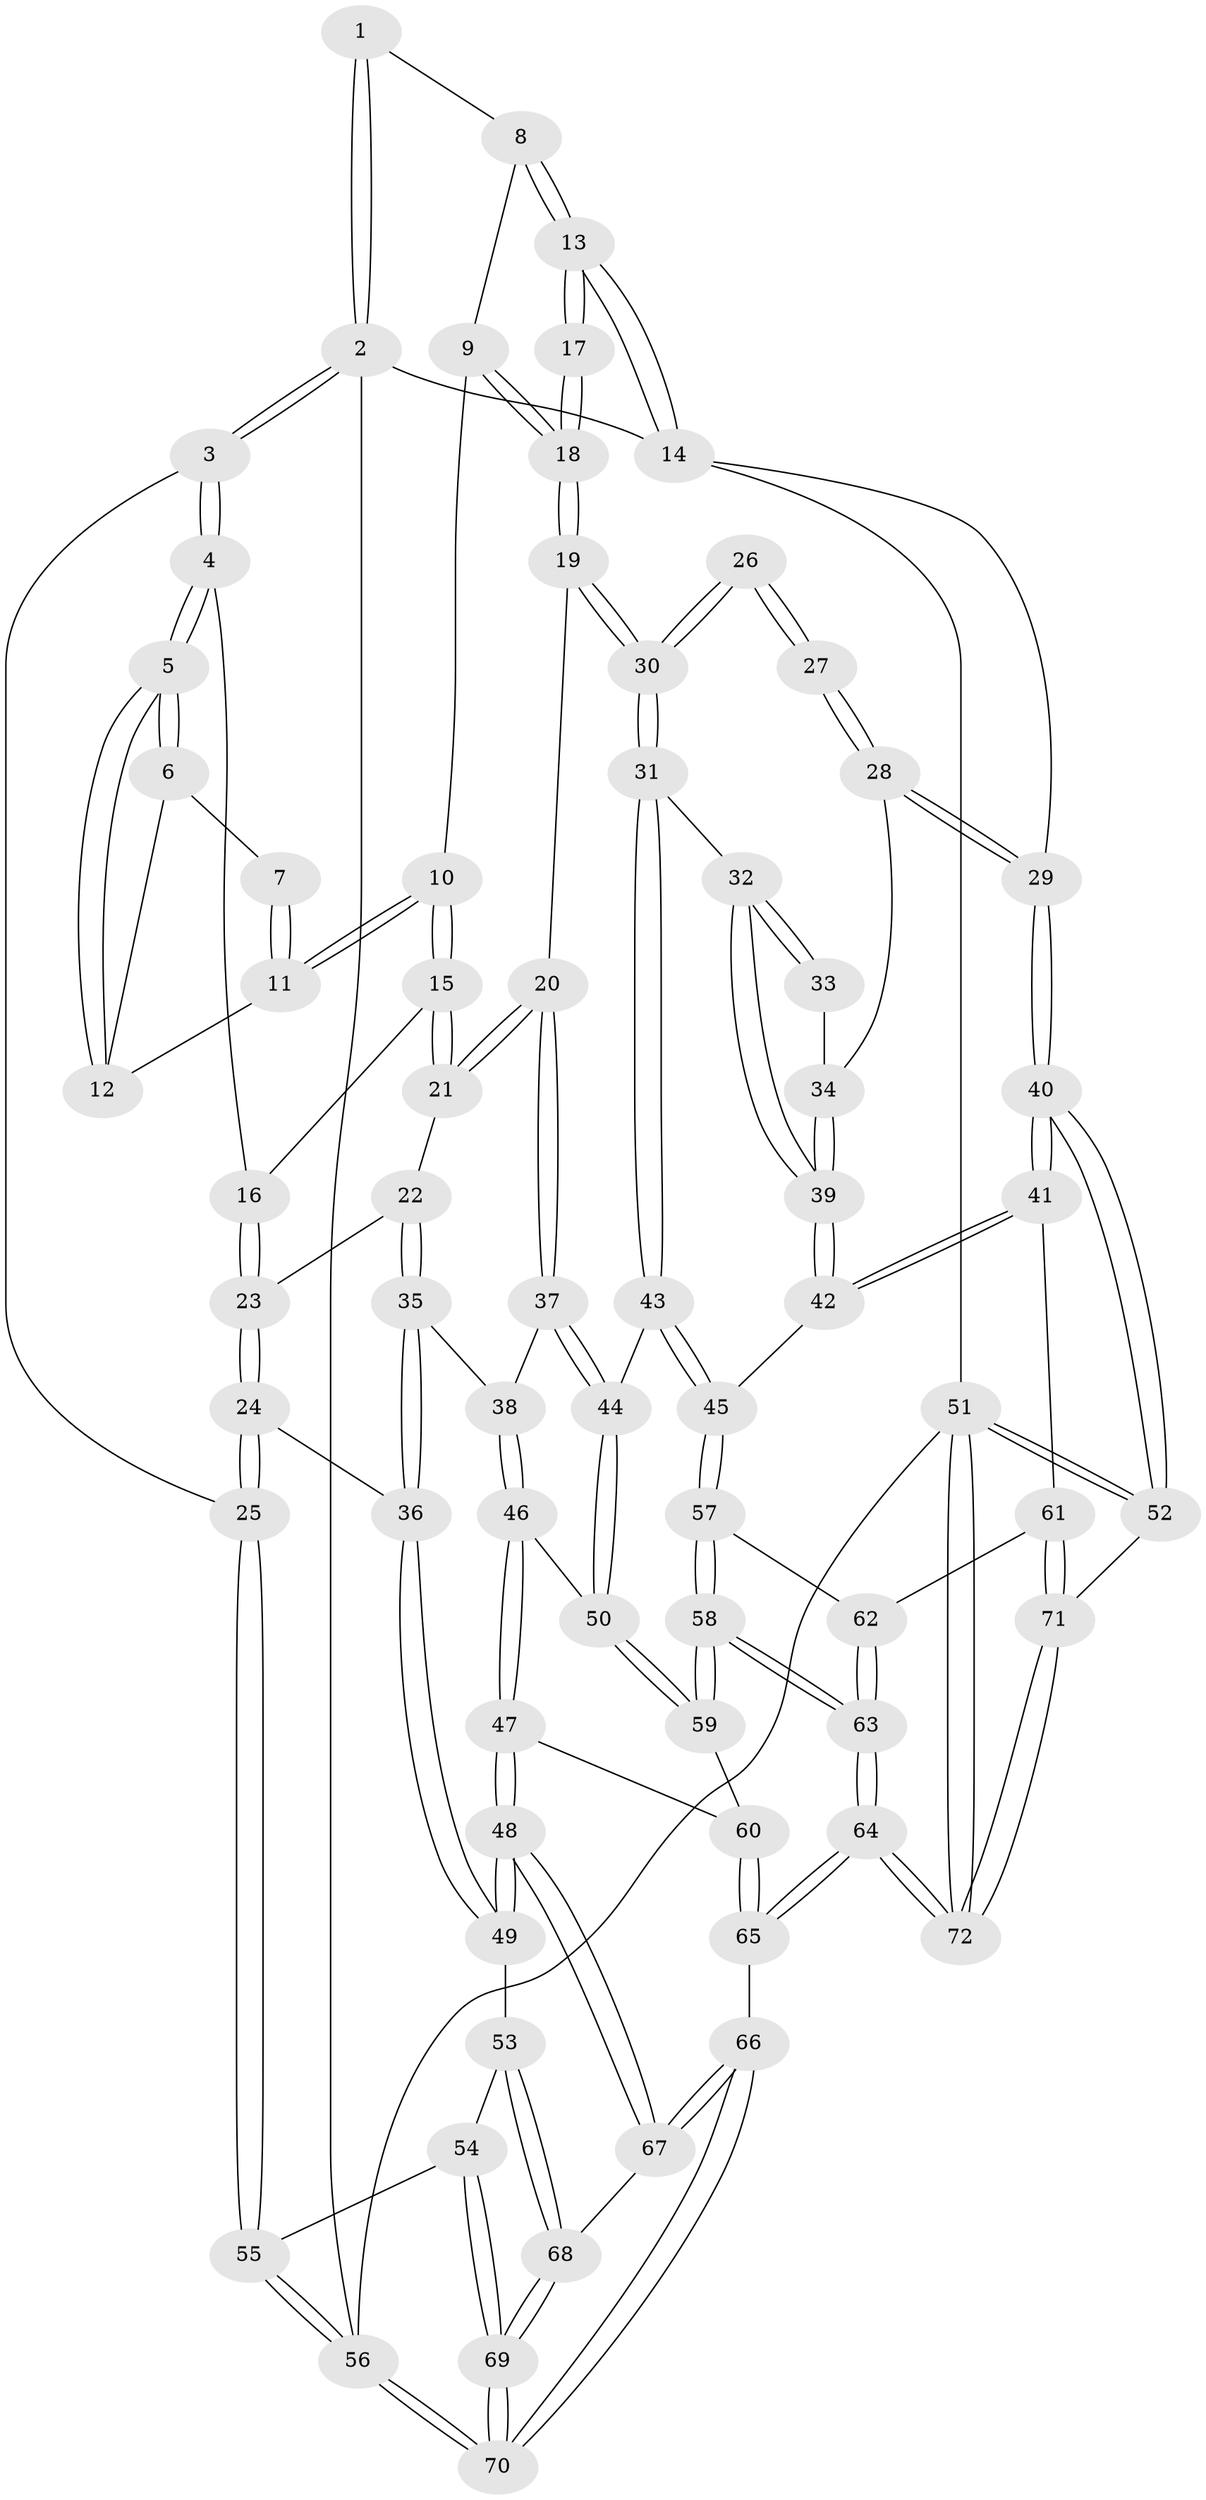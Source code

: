 // coarse degree distribution, {3: 0.11627906976744186, 5: 0.4418604651162791, 4: 0.37209302325581395, 6: 0.023255813953488372, 7: 0.046511627906976744}
// Generated by graph-tools (version 1.1) at 2025/05/03/04/25 22:05:57]
// undirected, 72 vertices, 177 edges
graph export_dot {
graph [start="1"]
  node [color=gray90,style=filled];
  1 [pos="+0.29198324225563216+0"];
  2 [pos="+0+0"];
  3 [pos="+0+0.30210644457427194"];
  4 [pos="+0.1321819335997922+0.23121222419397486"];
  5 [pos="+0.14731126475492895+0.21639667822652484"];
  6 [pos="+0.26699212664671623+0"];
  7 [pos="+0.2704556713570356+0"];
  8 [pos="+0.5691483692622386+0"];
  9 [pos="+0.537564300536963+0.18434140483705835"];
  10 [pos="+0.48406525432754743+0.21105523631429546"];
  11 [pos="+0.43262998856367246+0.1897126879611269"];
  12 [pos="+0.33754987001082+0.17395449930477933"];
  13 [pos="+1+0"];
  14 [pos="+1+0"];
  15 [pos="+0.4428070354663339+0.27496393411662523"];
  16 [pos="+0.1449093312710796+0.2387892165341943"];
  17 [pos="+0.8023433808644195+0.23124325089004402"];
  18 [pos="+0.6827579691399107+0.28666062017153265"];
  19 [pos="+0.6803051780683698+0.43627495690099566"];
  20 [pos="+0.53768297915353+0.4830106971737502"];
  21 [pos="+0.4082458142757165+0.3619986634063181"];
  22 [pos="+0.3487802906812441+0.3956550816153717"];
  23 [pos="+0.33192218760489584+0.39078994431277403"];
  24 [pos="+0.08379229142641892+0.5048071086916464"];
  25 [pos="+0+0.4210314258503253"];
  26 [pos="+0.9017300709156747+0.38693590087014296"];
  27 [pos="+0.9433375113791727+0.4061971288750869"];
  28 [pos="+1+0.43242232913901446"];
  29 [pos="+1+0.3888795718500097"];
  30 [pos="+0.7102211619662407+0.4710024315687105"];
  31 [pos="+0.7128006167262558+0.476176593534646"];
  32 [pos="+0.7274330290389264+0.4883651367581549"];
  33 [pos="+0.857830633978912+0.46455462284453697"];
  34 [pos="+0.9404776590220688+0.5146115873048257"];
  35 [pos="+0.34068431626916484+0.4993555457674052"];
  36 [pos="+0.19120703732139882+0.5861071719762092"];
  37 [pos="+0.4947855035893413+0.5619001597520347"];
  38 [pos="+0.4279198369754178+0.586036788631157"];
  39 [pos="+0.8475498842226095+0.6171366440971136"];
  40 [pos="+1+0.7401163967853793"];
  41 [pos="+0.980093136406869+0.7260860785920928"];
  42 [pos="+0.8546079493331945+0.6582662795199211"];
  43 [pos="+0.6222925267964609+0.6718521225454674"];
  44 [pos="+0.5967370688943449+0.6840259931665071"];
  45 [pos="+0.7907490751145304+0.7127212701848934"];
  46 [pos="+0.38660862588112493+0.6695946464266963"];
  47 [pos="+0.32401212651612044+0.7477154682313243"];
  48 [pos="+0.29373653263782806+0.7696786048157144"];
  49 [pos="+0.26536642987082343+0.7564715072807776"];
  50 [pos="+0.5864348566467082+0.7073153675162487"];
  51 [pos="+1+1"];
  52 [pos="+1+0.8187007059763765"];
  53 [pos="+0.18622504609875493+0.7818383243980311"];
  54 [pos="+0.07439057274567329+0.7612569023432492"];
  55 [pos="+0+0.6561220605788455"];
  56 [pos="+0+1"];
  57 [pos="+0.7855991502474124+0.7293414698289439"];
  58 [pos="+0.7010264092802552+0.8439225283434343"];
  59 [pos="+0.5848048122100208+0.7155059798711189"];
  60 [pos="+0.5511085637186334+0.7567235163044176"];
  61 [pos="+0.8962541843429888+0.8657598474702868"];
  62 [pos="+0.8525932864194452+0.8715834687825663"];
  63 [pos="+0.6812268010683509+1"];
  64 [pos="+0.6251629250726339+1"];
  65 [pos="+0.5028116937556166+1"];
  66 [pos="+0.4437558126223491+1"];
  67 [pos="+0.3691707898742237+0.9695489799710576"];
  68 [pos="+0.09713353283361076+0.9125571909482006"];
  69 [pos="+0+1"];
  70 [pos="+0+1"];
  71 [pos="+0.9221327096682131+0.9015447191586043"];
  72 [pos="+1+1"];
  1 -- 2;
  1 -- 2;
  1 -- 8;
  2 -- 3;
  2 -- 3;
  2 -- 14;
  2 -- 56;
  3 -- 4;
  3 -- 4;
  3 -- 25;
  4 -- 5;
  4 -- 5;
  4 -- 16;
  5 -- 6;
  5 -- 6;
  5 -- 12;
  5 -- 12;
  6 -- 7;
  6 -- 12;
  7 -- 11;
  7 -- 11;
  8 -- 9;
  8 -- 13;
  8 -- 13;
  9 -- 10;
  9 -- 18;
  9 -- 18;
  10 -- 11;
  10 -- 11;
  10 -- 15;
  10 -- 15;
  11 -- 12;
  13 -- 14;
  13 -- 14;
  13 -- 17;
  13 -- 17;
  14 -- 29;
  14 -- 51;
  15 -- 16;
  15 -- 21;
  15 -- 21;
  16 -- 23;
  16 -- 23;
  17 -- 18;
  17 -- 18;
  18 -- 19;
  18 -- 19;
  19 -- 20;
  19 -- 30;
  19 -- 30;
  20 -- 21;
  20 -- 21;
  20 -- 37;
  20 -- 37;
  21 -- 22;
  22 -- 23;
  22 -- 35;
  22 -- 35;
  23 -- 24;
  23 -- 24;
  24 -- 25;
  24 -- 25;
  24 -- 36;
  25 -- 55;
  25 -- 55;
  26 -- 27;
  26 -- 27;
  26 -- 30;
  26 -- 30;
  27 -- 28;
  27 -- 28;
  28 -- 29;
  28 -- 29;
  28 -- 34;
  29 -- 40;
  29 -- 40;
  30 -- 31;
  30 -- 31;
  31 -- 32;
  31 -- 43;
  31 -- 43;
  32 -- 33;
  32 -- 33;
  32 -- 39;
  32 -- 39;
  33 -- 34;
  34 -- 39;
  34 -- 39;
  35 -- 36;
  35 -- 36;
  35 -- 38;
  36 -- 49;
  36 -- 49;
  37 -- 38;
  37 -- 44;
  37 -- 44;
  38 -- 46;
  38 -- 46;
  39 -- 42;
  39 -- 42;
  40 -- 41;
  40 -- 41;
  40 -- 52;
  40 -- 52;
  41 -- 42;
  41 -- 42;
  41 -- 61;
  42 -- 45;
  43 -- 44;
  43 -- 45;
  43 -- 45;
  44 -- 50;
  44 -- 50;
  45 -- 57;
  45 -- 57;
  46 -- 47;
  46 -- 47;
  46 -- 50;
  47 -- 48;
  47 -- 48;
  47 -- 60;
  48 -- 49;
  48 -- 49;
  48 -- 67;
  48 -- 67;
  49 -- 53;
  50 -- 59;
  50 -- 59;
  51 -- 52;
  51 -- 52;
  51 -- 72;
  51 -- 72;
  51 -- 56;
  52 -- 71;
  53 -- 54;
  53 -- 68;
  53 -- 68;
  54 -- 55;
  54 -- 69;
  54 -- 69;
  55 -- 56;
  55 -- 56;
  56 -- 70;
  56 -- 70;
  57 -- 58;
  57 -- 58;
  57 -- 62;
  58 -- 59;
  58 -- 59;
  58 -- 63;
  58 -- 63;
  59 -- 60;
  60 -- 65;
  60 -- 65;
  61 -- 62;
  61 -- 71;
  61 -- 71;
  62 -- 63;
  62 -- 63;
  63 -- 64;
  63 -- 64;
  64 -- 65;
  64 -- 65;
  64 -- 72;
  64 -- 72;
  65 -- 66;
  66 -- 67;
  66 -- 67;
  66 -- 70;
  66 -- 70;
  67 -- 68;
  68 -- 69;
  68 -- 69;
  69 -- 70;
  69 -- 70;
  71 -- 72;
  71 -- 72;
}
